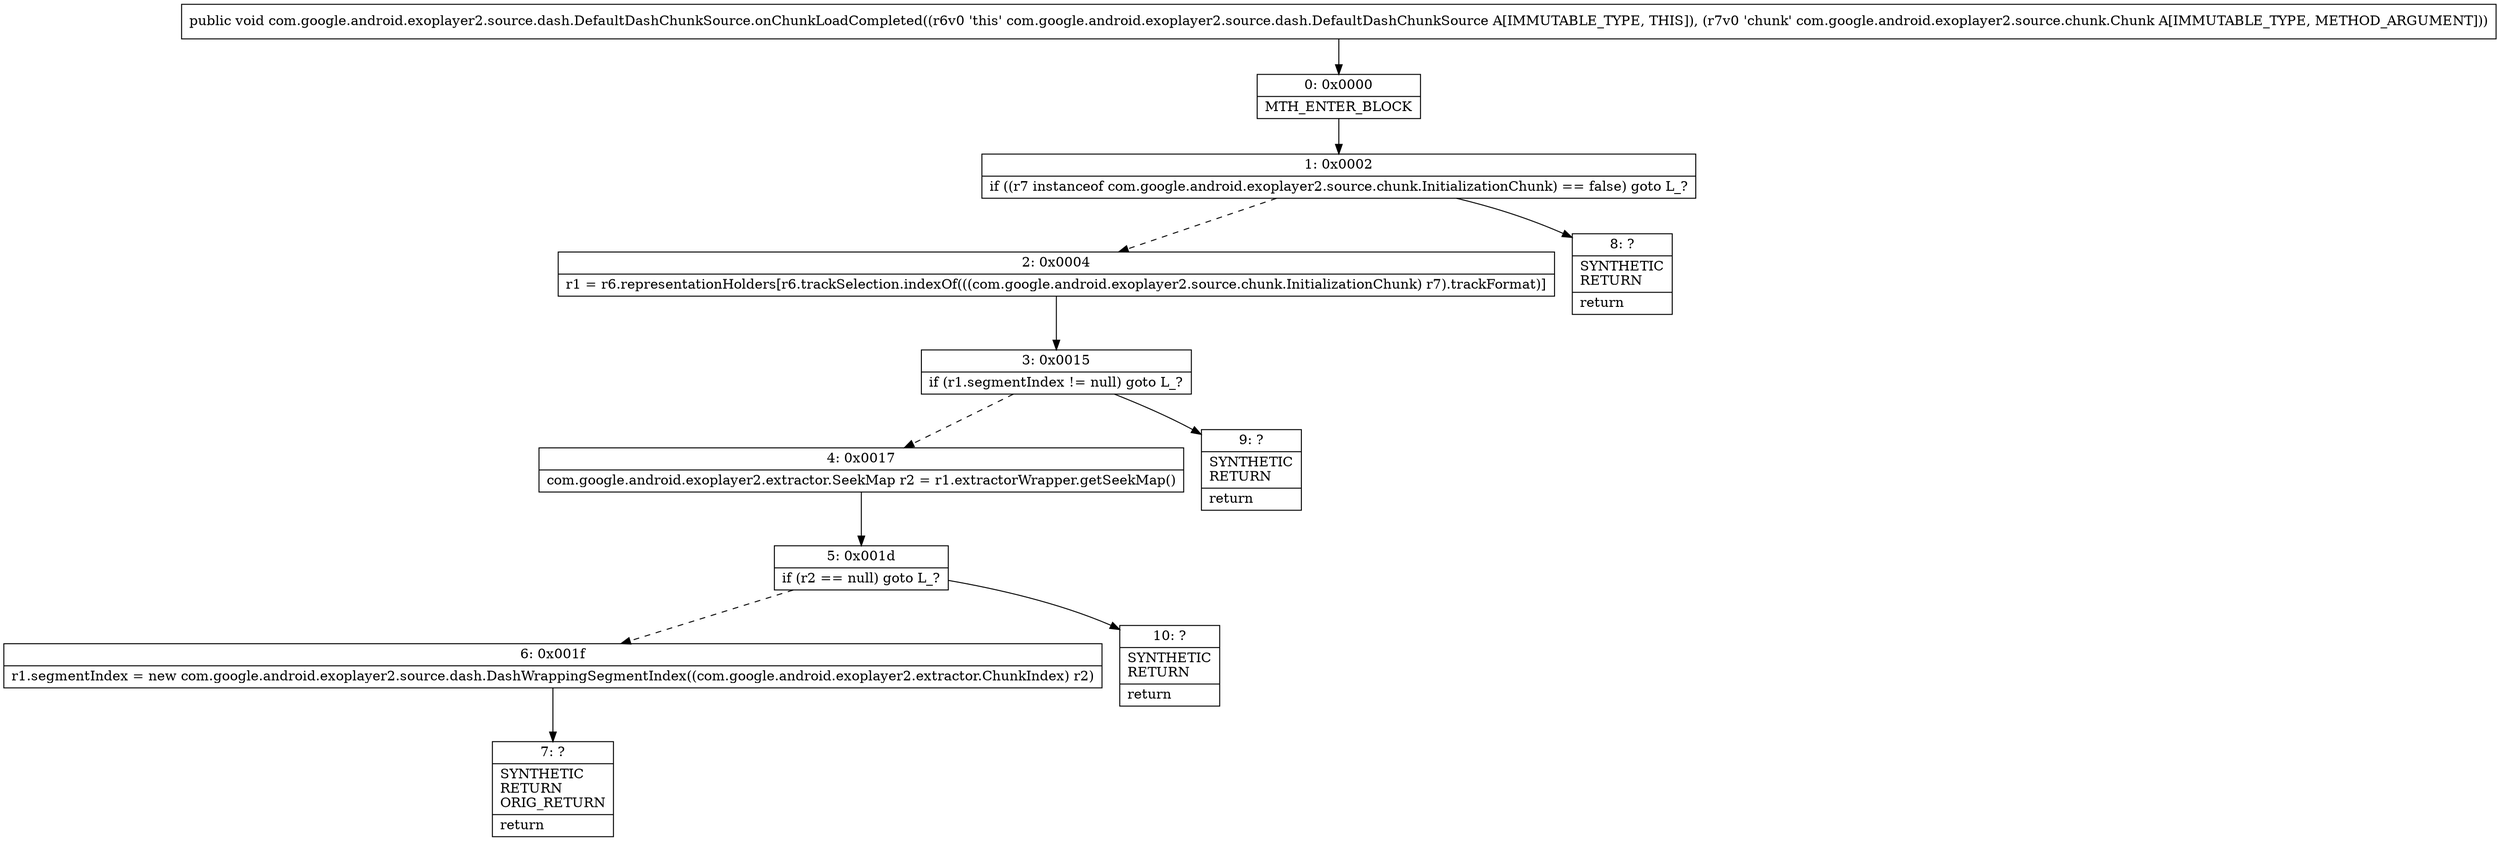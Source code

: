 digraph "CFG forcom.google.android.exoplayer2.source.dash.DefaultDashChunkSource.onChunkLoadCompleted(Lcom\/google\/android\/exoplayer2\/source\/chunk\/Chunk;)V" {
Node_0 [shape=record,label="{0\:\ 0x0000|MTH_ENTER_BLOCK\l}"];
Node_1 [shape=record,label="{1\:\ 0x0002|if ((r7 instanceof com.google.android.exoplayer2.source.chunk.InitializationChunk) == false) goto L_?\l}"];
Node_2 [shape=record,label="{2\:\ 0x0004|r1 = r6.representationHolders[r6.trackSelection.indexOf(((com.google.android.exoplayer2.source.chunk.InitializationChunk) r7).trackFormat)]\l}"];
Node_3 [shape=record,label="{3\:\ 0x0015|if (r1.segmentIndex != null) goto L_?\l}"];
Node_4 [shape=record,label="{4\:\ 0x0017|com.google.android.exoplayer2.extractor.SeekMap r2 = r1.extractorWrapper.getSeekMap()\l}"];
Node_5 [shape=record,label="{5\:\ 0x001d|if (r2 == null) goto L_?\l}"];
Node_6 [shape=record,label="{6\:\ 0x001f|r1.segmentIndex = new com.google.android.exoplayer2.source.dash.DashWrappingSegmentIndex((com.google.android.exoplayer2.extractor.ChunkIndex) r2)\l}"];
Node_7 [shape=record,label="{7\:\ ?|SYNTHETIC\lRETURN\lORIG_RETURN\l|return\l}"];
Node_8 [shape=record,label="{8\:\ ?|SYNTHETIC\lRETURN\l|return\l}"];
Node_9 [shape=record,label="{9\:\ ?|SYNTHETIC\lRETURN\l|return\l}"];
Node_10 [shape=record,label="{10\:\ ?|SYNTHETIC\lRETURN\l|return\l}"];
MethodNode[shape=record,label="{public void com.google.android.exoplayer2.source.dash.DefaultDashChunkSource.onChunkLoadCompleted((r6v0 'this' com.google.android.exoplayer2.source.dash.DefaultDashChunkSource A[IMMUTABLE_TYPE, THIS]), (r7v0 'chunk' com.google.android.exoplayer2.source.chunk.Chunk A[IMMUTABLE_TYPE, METHOD_ARGUMENT])) }"];
MethodNode -> Node_0;
Node_0 -> Node_1;
Node_1 -> Node_2[style=dashed];
Node_1 -> Node_8;
Node_2 -> Node_3;
Node_3 -> Node_4[style=dashed];
Node_3 -> Node_9;
Node_4 -> Node_5;
Node_5 -> Node_6[style=dashed];
Node_5 -> Node_10;
Node_6 -> Node_7;
}

